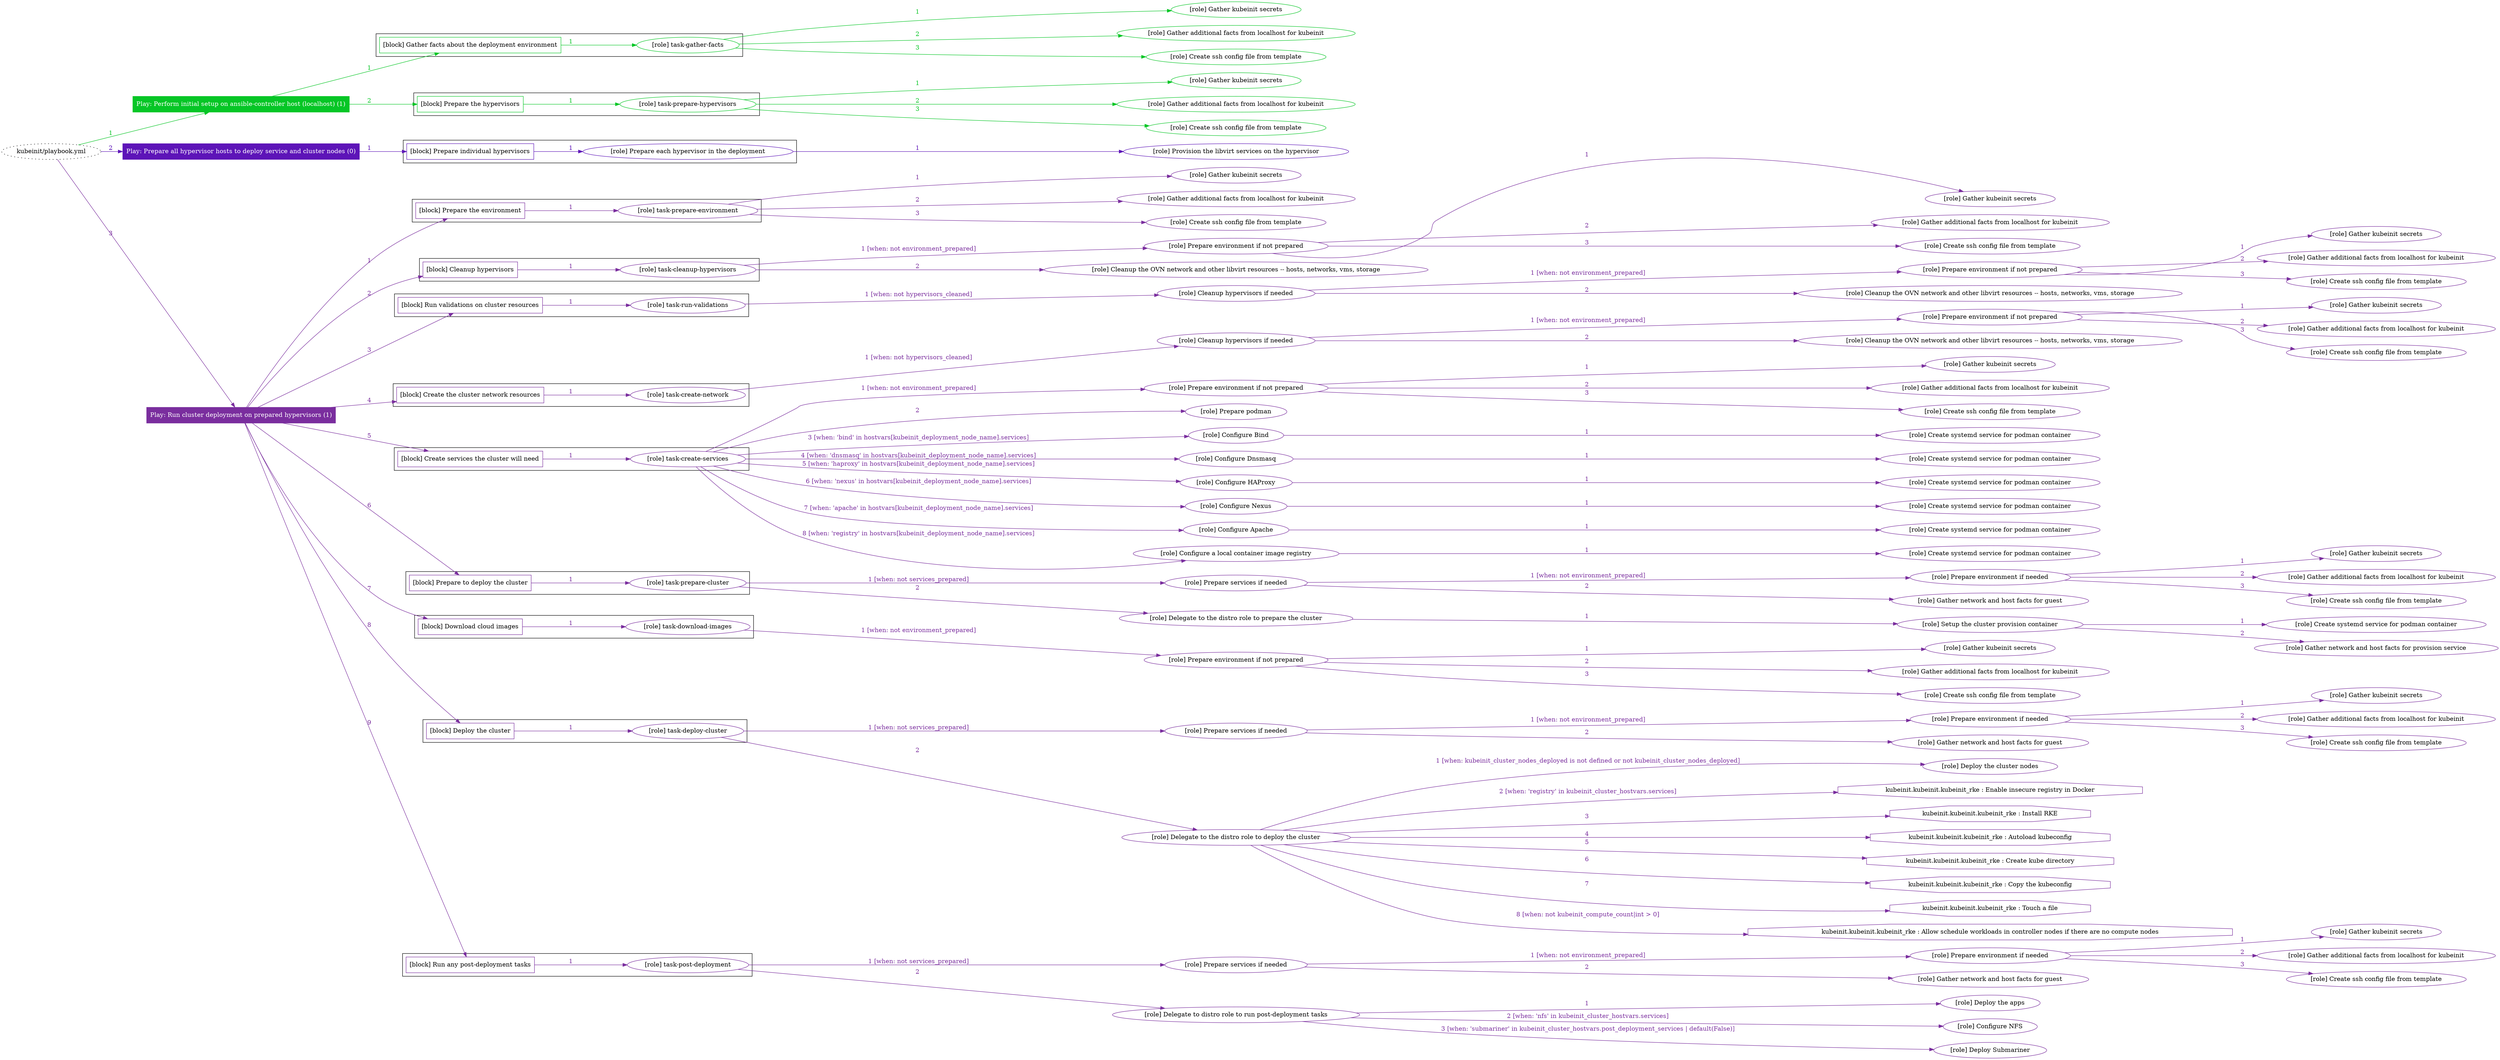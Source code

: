 digraph {
	graph [concentrate=true ordering=in rankdir=LR ratio=fill]
	edge [esep=5 sep=10]
	"kubeinit/playbook.yml" [URL="/home/runner/work/kubeinit/kubeinit/kubeinit/playbook.yml" id=playbook_4de468d5 style=dotted]
	play_92f8bee5 [label="Play: Perform initial setup on ansible-controller host (localhost) (1)" URL="/home/runner/work/kubeinit/kubeinit/kubeinit/playbook.yml" color="#06c626" fontcolor="#ffffff" id=play_92f8bee5 shape=box style=filled tooltip=localhost]
	"kubeinit/playbook.yml" -> play_92f8bee5 [label="1 " color="#06c626" fontcolor="#06c626" id=edge_2c1103b3 labeltooltip="1 " tooltip="1 "]
	subgraph "Gather kubeinit secrets" {
		role_34b5745f [label="[role] Gather kubeinit secrets" URL="/home/runner/.ansible/collections/ansible_collections/kubeinit/kubeinit/roles/kubeinit_prepare/tasks/gather_kubeinit_facts.yml" color="#06c626" id=role_34b5745f tooltip="Gather kubeinit secrets"]
	}
	subgraph "Gather additional facts from localhost for kubeinit" {
		role_4584499a [label="[role] Gather additional facts from localhost for kubeinit" URL="/home/runner/.ansible/collections/ansible_collections/kubeinit/kubeinit/roles/kubeinit_prepare/tasks/gather_kubeinit_facts.yml" color="#06c626" id=role_4584499a tooltip="Gather additional facts from localhost for kubeinit"]
	}
	subgraph "Create ssh config file from template" {
		role_9a0f9b9c [label="[role] Create ssh config file from template" URL="/home/runner/.ansible/collections/ansible_collections/kubeinit/kubeinit/roles/kubeinit_prepare/tasks/gather_kubeinit_facts.yml" color="#06c626" id=role_9a0f9b9c tooltip="Create ssh config file from template"]
	}
	subgraph "task-gather-facts" {
		role_8692eb73 [label="[role] task-gather-facts" URL="/home/runner/work/kubeinit/kubeinit/kubeinit/playbook.yml" color="#06c626" id=role_8692eb73 tooltip="task-gather-facts"]
		role_8692eb73 -> role_34b5745f [label="1 " color="#06c626" fontcolor="#06c626" id=edge_04ab263a labeltooltip="1 " tooltip="1 "]
		role_8692eb73 -> role_4584499a [label="2 " color="#06c626" fontcolor="#06c626" id=edge_dade18cd labeltooltip="2 " tooltip="2 "]
		role_8692eb73 -> role_9a0f9b9c [label="3 " color="#06c626" fontcolor="#06c626" id=edge_2552b11d labeltooltip="3 " tooltip="3 "]
	}
	subgraph "Gather kubeinit secrets" {
		role_d902948f [label="[role] Gather kubeinit secrets" URL="/home/runner/.ansible/collections/ansible_collections/kubeinit/kubeinit/roles/kubeinit_prepare/tasks/gather_kubeinit_facts.yml" color="#06c626" id=role_d902948f tooltip="Gather kubeinit secrets"]
	}
	subgraph "Gather additional facts from localhost for kubeinit" {
		role_638ceb3e [label="[role] Gather additional facts from localhost for kubeinit" URL="/home/runner/.ansible/collections/ansible_collections/kubeinit/kubeinit/roles/kubeinit_prepare/tasks/gather_kubeinit_facts.yml" color="#06c626" id=role_638ceb3e tooltip="Gather additional facts from localhost for kubeinit"]
	}
	subgraph "Create ssh config file from template" {
		role_068776ad [label="[role] Create ssh config file from template" URL="/home/runner/.ansible/collections/ansible_collections/kubeinit/kubeinit/roles/kubeinit_prepare/tasks/gather_kubeinit_facts.yml" color="#06c626" id=role_068776ad tooltip="Create ssh config file from template"]
	}
	subgraph "task-prepare-hypervisors" {
		role_adaa3cde [label="[role] task-prepare-hypervisors" URL="/home/runner/work/kubeinit/kubeinit/kubeinit/playbook.yml" color="#06c626" id=role_adaa3cde tooltip="task-prepare-hypervisors"]
		role_adaa3cde -> role_d902948f [label="1 " color="#06c626" fontcolor="#06c626" id=edge_30b0a122 labeltooltip="1 " tooltip="1 "]
		role_adaa3cde -> role_638ceb3e [label="2 " color="#06c626" fontcolor="#06c626" id=edge_6bf35075 labeltooltip="2 " tooltip="2 "]
		role_adaa3cde -> role_068776ad [label="3 " color="#06c626" fontcolor="#06c626" id=edge_67b8f666 labeltooltip="3 " tooltip="3 "]
	}
	subgraph "Play: Perform initial setup on ansible-controller host (localhost) (1)" {
		play_92f8bee5 -> block_e4c82df3 [label=1 color="#06c626" fontcolor="#06c626" id=edge_a934e269 labeltooltip=1 tooltip=1]
		subgraph cluster_block_e4c82df3 {
			block_e4c82df3 [label="[block] Gather facts about the deployment environment" URL="/home/runner/work/kubeinit/kubeinit/kubeinit/playbook.yml" color="#06c626" id=block_e4c82df3 labeltooltip="Gather facts about the deployment environment" shape=box tooltip="Gather facts about the deployment environment"]
			block_e4c82df3 -> role_8692eb73 [label="1 " color="#06c626" fontcolor="#06c626" id=edge_fc8db4a2 labeltooltip="1 " tooltip="1 "]
		}
		play_92f8bee5 -> block_6f892661 [label=2 color="#06c626" fontcolor="#06c626" id=edge_1ce9bc1b labeltooltip=2 tooltip=2]
		subgraph cluster_block_6f892661 {
			block_6f892661 [label="[block] Prepare the hypervisors" URL="/home/runner/work/kubeinit/kubeinit/kubeinit/playbook.yml" color="#06c626" id=block_6f892661 labeltooltip="Prepare the hypervisors" shape=box tooltip="Prepare the hypervisors"]
			block_6f892661 -> role_adaa3cde [label="1 " color="#06c626" fontcolor="#06c626" id=edge_edea3c65 labeltooltip="1 " tooltip="1 "]
		}
	}
	play_826675e0 [label="Play: Prepare all hypervisor hosts to deploy service and cluster nodes (0)" URL="/home/runner/work/kubeinit/kubeinit/kubeinit/playbook.yml" color="#5d14b8" fontcolor="#ffffff" id=play_826675e0 shape=box style=filled tooltip="Play: Prepare all hypervisor hosts to deploy service and cluster nodes (0)"]
	"kubeinit/playbook.yml" -> play_826675e0 [label="2 " color="#5d14b8" fontcolor="#5d14b8" id=edge_87c350a7 labeltooltip="2 " tooltip="2 "]
	subgraph "Provision the libvirt services on the hypervisor" {
		role_3749201f [label="[role] Provision the libvirt services on the hypervisor" URL="/home/runner/.ansible/collections/ansible_collections/kubeinit/kubeinit/roles/kubeinit_prepare/tasks/prepare_hypervisor.yml" color="#5d14b8" id=role_3749201f tooltip="Provision the libvirt services on the hypervisor"]
	}
	subgraph "Prepare each hypervisor in the deployment" {
		role_baa4390a [label="[role] Prepare each hypervisor in the deployment" URL="/home/runner/work/kubeinit/kubeinit/kubeinit/playbook.yml" color="#5d14b8" id=role_baa4390a tooltip="Prepare each hypervisor in the deployment"]
		role_baa4390a -> role_3749201f [label="1 " color="#5d14b8" fontcolor="#5d14b8" id=edge_373e0a03 labeltooltip="1 " tooltip="1 "]
	}
	subgraph "Play: Prepare all hypervisor hosts to deploy service and cluster nodes (0)" {
		play_826675e0 -> block_6d05c890 [label=1 color="#5d14b8" fontcolor="#5d14b8" id=edge_572a472e labeltooltip=1 tooltip=1]
		subgraph cluster_block_6d05c890 {
			block_6d05c890 [label="[block] Prepare individual hypervisors" URL="/home/runner/work/kubeinit/kubeinit/kubeinit/playbook.yml" color="#5d14b8" id=block_6d05c890 labeltooltip="Prepare individual hypervisors" shape=box tooltip="Prepare individual hypervisors"]
			block_6d05c890 -> role_baa4390a [label="1 " color="#5d14b8" fontcolor="#5d14b8" id=edge_a958d0e2 labeltooltip="1 " tooltip="1 "]
		}
	}
	play_770d513c [label="Play: Run cluster deployment on prepared hypervisors (1)" URL="/home/runner/work/kubeinit/kubeinit/kubeinit/playbook.yml" color="#7a2e9e" fontcolor="#ffffff" id=play_770d513c shape=box style=filled tooltip=localhost]
	"kubeinit/playbook.yml" -> play_770d513c [label="3 " color="#7a2e9e" fontcolor="#7a2e9e" id=edge_d17bc66e labeltooltip="3 " tooltip="3 "]
	subgraph "Gather kubeinit secrets" {
		role_e090181d [label="[role] Gather kubeinit secrets" URL="/home/runner/.ansible/collections/ansible_collections/kubeinit/kubeinit/roles/kubeinit_prepare/tasks/gather_kubeinit_facts.yml" color="#7a2e9e" id=role_e090181d tooltip="Gather kubeinit secrets"]
	}
	subgraph "Gather additional facts from localhost for kubeinit" {
		role_ad968c75 [label="[role] Gather additional facts from localhost for kubeinit" URL="/home/runner/.ansible/collections/ansible_collections/kubeinit/kubeinit/roles/kubeinit_prepare/tasks/gather_kubeinit_facts.yml" color="#7a2e9e" id=role_ad968c75 tooltip="Gather additional facts from localhost for kubeinit"]
	}
	subgraph "Create ssh config file from template" {
		role_66b41763 [label="[role] Create ssh config file from template" URL="/home/runner/.ansible/collections/ansible_collections/kubeinit/kubeinit/roles/kubeinit_prepare/tasks/gather_kubeinit_facts.yml" color="#7a2e9e" id=role_66b41763 tooltip="Create ssh config file from template"]
	}
	subgraph "task-prepare-environment" {
		role_e56a9152 [label="[role] task-prepare-environment" URL="/home/runner/work/kubeinit/kubeinit/kubeinit/playbook.yml" color="#7a2e9e" id=role_e56a9152 tooltip="task-prepare-environment"]
		role_e56a9152 -> role_e090181d [label="1 " color="#7a2e9e" fontcolor="#7a2e9e" id=edge_8ad53786 labeltooltip="1 " tooltip="1 "]
		role_e56a9152 -> role_ad968c75 [label="2 " color="#7a2e9e" fontcolor="#7a2e9e" id=edge_1074ae85 labeltooltip="2 " tooltip="2 "]
		role_e56a9152 -> role_66b41763 [label="3 " color="#7a2e9e" fontcolor="#7a2e9e" id=edge_41bbb99d labeltooltip="3 " tooltip="3 "]
	}
	subgraph "Gather kubeinit secrets" {
		role_039fbfdb [label="[role] Gather kubeinit secrets" URL="/home/runner/.ansible/collections/ansible_collections/kubeinit/kubeinit/roles/kubeinit_prepare/tasks/gather_kubeinit_facts.yml" color="#7a2e9e" id=role_039fbfdb tooltip="Gather kubeinit secrets"]
	}
	subgraph "Gather additional facts from localhost for kubeinit" {
		role_73c9ec42 [label="[role] Gather additional facts from localhost for kubeinit" URL="/home/runner/.ansible/collections/ansible_collections/kubeinit/kubeinit/roles/kubeinit_prepare/tasks/gather_kubeinit_facts.yml" color="#7a2e9e" id=role_73c9ec42 tooltip="Gather additional facts from localhost for kubeinit"]
	}
	subgraph "Create ssh config file from template" {
		role_d1fe3ee1 [label="[role] Create ssh config file from template" URL="/home/runner/.ansible/collections/ansible_collections/kubeinit/kubeinit/roles/kubeinit_prepare/tasks/gather_kubeinit_facts.yml" color="#7a2e9e" id=role_d1fe3ee1 tooltip="Create ssh config file from template"]
	}
	subgraph "Prepare environment if not prepared" {
		role_c3c17d24 [label="[role] Prepare environment if not prepared" URL="/home/runner/.ansible/collections/ansible_collections/kubeinit/kubeinit/roles/kubeinit_prepare/tasks/cleanup_hypervisors.yml" color="#7a2e9e" id=role_c3c17d24 tooltip="Prepare environment if not prepared"]
		role_c3c17d24 -> role_039fbfdb [label="1 " color="#7a2e9e" fontcolor="#7a2e9e" id=edge_8ed35135 labeltooltip="1 " tooltip="1 "]
		role_c3c17d24 -> role_73c9ec42 [label="2 " color="#7a2e9e" fontcolor="#7a2e9e" id=edge_3cb43b2b labeltooltip="2 " tooltip="2 "]
		role_c3c17d24 -> role_d1fe3ee1 [label="3 " color="#7a2e9e" fontcolor="#7a2e9e" id=edge_e83b3a72 labeltooltip="3 " tooltip="3 "]
	}
	subgraph "Cleanup the OVN network and other libvirt resources -- hosts, networks, vms, storage" {
		role_20181afb [label="[role] Cleanup the OVN network and other libvirt resources -- hosts, networks, vms, storage" URL="/home/runner/.ansible/collections/ansible_collections/kubeinit/kubeinit/roles/kubeinit_prepare/tasks/cleanup_hypervisors.yml" color="#7a2e9e" id=role_20181afb tooltip="Cleanup the OVN network and other libvirt resources -- hosts, networks, vms, storage"]
	}
	subgraph "task-cleanup-hypervisors" {
		role_bbd01126 [label="[role] task-cleanup-hypervisors" URL="/home/runner/work/kubeinit/kubeinit/kubeinit/playbook.yml" color="#7a2e9e" id=role_bbd01126 tooltip="task-cleanup-hypervisors"]
		role_bbd01126 -> role_c3c17d24 [label="1 [when: not environment_prepared]" color="#7a2e9e" fontcolor="#7a2e9e" id=edge_1426f0e7 labeltooltip="1 [when: not environment_prepared]" tooltip="1 [when: not environment_prepared]"]
		role_bbd01126 -> role_20181afb [label="2 " color="#7a2e9e" fontcolor="#7a2e9e" id=edge_d90fa0d6 labeltooltip="2 " tooltip="2 "]
	}
	subgraph "Gather kubeinit secrets" {
		role_427bae49 [label="[role] Gather kubeinit secrets" URL="/home/runner/.ansible/collections/ansible_collections/kubeinit/kubeinit/roles/kubeinit_prepare/tasks/gather_kubeinit_facts.yml" color="#7a2e9e" id=role_427bae49 tooltip="Gather kubeinit secrets"]
	}
	subgraph "Gather additional facts from localhost for kubeinit" {
		role_47334591 [label="[role] Gather additional facts from localhost for kubeinit" URL="/home/runner/.ansible/collections/ansible_collections/kubeinit/kubeinit/roles/kubeinit_prepare/tasks/gather_kubeinit_facts.yml" color="#7a2e9e" id=role_47334591 tooltip="Gather additional facts from localhost for kubeinit"]
	}
	subgraph "Create ssh config file from template" {
		role_8e280d74 [label="[role] Create ssh config file from template" URL="/home/runner/.ansible/collections/ansible_collections/kubeinit/kubeinit/roles/kubeinit_prepare/tasks/gather_kubeinit_facts.yml" color="#7a2e9e" id=role_8e280d74 tooltip="Create ssh config file from template"]
	}
	subgraph "Prepare environment if not prepared" {
		role_edd190f3 [label="[role] Prepare environment if not prepared" URL="/home/runner/.ansible/collections/ansible_collections/kubeinit/kubeinit/roles/kubeinit_prepare/tasks/cleanup_hypervisors.yml" color="#7a2e9e" id=role_edd190f3 tooltip="Prepare environment if not prepared"]
		role_edd190f3 -> role_427bae49 [label="1 " color="#7a2e9e" fontcolor="#7a2e9e" id=edge_3c467ac5 labeltooltip="1 " tooltip="1 "]
		role_edd190f3 -> role_47334591 [label="2 " color="#7a2e9e" fontcolor="#7a2e9e" id=edge_33a3aff3 labeltooltip="2 " tooltip="2 "]
		role_edd190f3 -> role_8e280d74 [label="3 " color="#7a2e9e" fontcolor="#7a2e9e" id=edge_65f03d6f labeltooltip="3 " tooltip="3 "]
	}
	subgraph "Cleanup the OVN network and other libvirt resources -- hosts, networks, vms, storage" {
		role_12770d93 [label="[role] Cleanup the OVN network and other libvirt resources -- hosts, networks, vms, storage" URL="/home/runner/.ansible/collections/ansible_collections/kubeinit/kubeinit/roles/kubeinit_prepare/tasks/cleanup_hypervisors.yml" color="#7a2e9e" id=role_12770d93 tooltip="Cleanup the OVN network and other libvirt resources -- hosts, networks, vms, storage"]
	}
	subgraph "Cleanup hypervisors if needed" {
		role_d346aa86 [label="[role] Cleanup hypervisors if needed" URL="/home/runner/.ansible/collections/ansible_collections/kubeinit/kubeinit/roles/kubeinit_validations/tasks/main.yml" color="#7a2e9e" id=role_d346aa86 tooltip="Cleanup hypervisors if needed"]
		role_d346aa86 -> role_edd190f3 [label="1 [when: not environment_prepared]" color="#7a2e9e" fontcolor="#7a2e9e" id=edge_e4415467 labeltooltip="1 [when: not environment_prepared]" tooltip="1 [when: not environment_prepared]"]
		role_d346aa86 -> role_12770d93 [label="2 " color="#7a2e9e" fontcolor="#7a2e9e" id=edge_0aed94b3 labeltooltip="2 " tooltip="2 "]
	}
	subgraph "task-run-validations" {
		role_347a7b5a [label="[role] task-run-validations" URL="/home/runner/work/kubeinit/kubeinit/kubeinit/playbook.yml" color="#7a2e9e" id=role_347a7b5a tooltip="task-run-validations"]
		role_347a7b5a -> role_d346aa86 [label="1 [when: not hypervisors_cleaned]" color="#7a2e9e" fontcolor="#7a2e9e" id=edge_b031a0c5 labeltooltip="1 [when: not hypervisors_cleaned]" tooltip="1 [when: not hypervisors_cleaned]"]
	}
	subgraph "Gather kubeinit secrets" {
		role_b4d832c9 [label="[role] Gather kubeinit secrets" URL="/home/runner/.ansible/collections/ansible_collections/kubeinit/kubeinit/roles/kubeinit_prepare/tasks/gather_kubeinit_facts.yml" color="#7a2e9e" id=role_b4d832c9 tooltip="Gather kubeinit secrets"]
	}
	subgraph "Gather additional facts from localhost for kubeinit" {
		role_15379cd9 [label="[role] Gather additional facts from localhost for kubeinit" URL="/home/runner/.ansible/collections/ansible_collections/kubeinit/kubeinit/roles/kubeinit_prepare/tasks/gather_kubeinit_facts.yml" color="#7a2e9e" id=role_15379cd9 tooltip="Gather additional facts from localhost for kubeinit"]
	}
	subgraph "Create ssh config file from template" {
		role_0e607541 [label="[role] Create ssh config file from template" URL="/home/runner/.ansible/collections/ansible_collections/kubeinit/kubeinit/roles/kubeinit_prepare/tasks/gather_kubeinit_facts.yml" color="#7a2e9e" id=role_0e607541 tooltip="Create ssh config file from template"]
	}
	subgraph "Prepare environment if not prepared" {
		role_fe470038 [label="[role] Prepare environment if not prepared" URL="/home/runner/.ansible/collections/ansible_collections/kubeinit/kubeinit/roles/kubeinit_prepare/tasks/cleanup_hypervisors.yml" color="#7a2e9e" id=role_fe470038 tooltip="Prepare environment if not prepared"]
		role_fe470038 -> role_b4d832c9 [label="1 " color="#7a2e9e" fontcolor="#7a2e9e" id=edge_94376184 labeltooltip="1 " tooltip="1 "]
		role_fe470038 -> role_15379cd9 [label="2 " color="#7a2e9e" fontcolor="#7a2e9e" id=edge_e98c107b labeltooltip="2 " tooltip="2 "]
		role_fe470038 -> role_0e607541 [label="3 " color="#7a2e9e" fontcolor="#7a2e9e" id=edge_2fe286ad labeltooltip="3 " tooltip="3 "]
	}
	subgraph "Cleanup the OVN network and other libvirt resources -- hosts, networks, vms, storage" {
		role_6d60f5f1 [label="[role] Cleanup the OVN network and other libvirt resources -- hosts, networks, vms, storage" URL="/home/runner/.ansible/collections/ansible_collections/kubeinit/kubeinit/roles/kubeinit_prepare/tasks/cleanup_hypervisors.yml" color="#7a2e9e" id=role_6d60f5f1 tooltip="Cleanup the OVN network and other libvirt resources -- hosts, networks, vms, storage"]
	}
	subgraph "Cleanup hypervisors if needed" {
		role_74b63947 [label="[role] Cleanup hypervisors if needed" URL="/home/runner/.ansible/collections/ansible_collections/kubeinit/kubeinit/roles/kubeinit_libvirt/tasks/create_network.yml" color="#7a2e9e" id=role_74b63947 tooltip="Cleanup hypervisors if needed"]
		role_74b63947 -> role_fe470038 [label="1 [when: not environment_prepared]" color="#7a2e9e" fontcolor="#7a2e9e" id=edge_d0268be1 labeltooltip="1 [when: not environment_prepared]" tooltip="1 [when: not environment_prepared]"]
		role_74b63947 -> role_6d60f5f1 [label="2 " color="#7a2e9e" fontcolor="#7a2e9e" id=edge_8fa75d8a labeltooltip="2 " tooltip="2 "]
	}
	subgraph "task-create-network" {
		role_f4f65e05 [label="[role] task-create-network" URL="/home/runner/work/kubeinit/kubeinit/kubeinit/playbook.yml" color="#7a2e9e" id=role_f4f65e05 tooltip="task-create-network"]
		role_f4f65e05 -> role_74b63947 [label="1 [when: not hypervisors_cleaned]" color="#7a2e9e" fontcolor="#7a2e9e" id=edge_3b5268f4 labeltooltip="1 [when: not hypervisors_cleaned]" tooltip="1 [when: not hypervisors_cleaned]"]
	}
	subgraph "Gather kubeinit secrets" {
		role_642754fe [label="[role] Gather kubeinit secrets" URL="/home/runner/.ansible/collections/ansible_collections/kubeinit/kubeinit/roles/kubeinit_prepare/tasks/gather_kubeinit_facts.yml" color="#7a2e9e" id=role_642754fe tooltip="Gather kubeinit secrets"]
	}
	subgraph "Gather additional facts from localhost for kubeinit" {
		role_9f00a7c0 [label="[role] Gather additional facts from localhost for kubeinit" URL="/home/runner/.ansible/collections/ansible_collections/kubeinit/kubeinit/roles/kubeinit_prepare/tasks/gather_kubeinit_facts.yml" color="#7a2e9e" id=role_9f00a7c0 tooltip="Gather additional facts from localhost for kubeinit"]
	}
	subgraph "Create ssh config file from template" {
		role_40b78ded [label="[role] Create ssh config file from template" URL="/home/runner/.ansible/collections/ansible_collections/kubeinit/kubeinit/roles/kubeinit_prepare/tasks/gather_kubeinit_facts.yml" color="#7a2e9e" id=role_40b78ded tooltip="Create ssh config file from template"]
	}
	subgraph "Prepare environment if not prepared" {
		role_216fb018 [label="[role] Prepare environment if not prepared" URL="/home/runner/.ansible/collections/ansible_collections/kubeinit/kubeinit/roles/kubeinit_services/tasks/main.yml" color="#7a2e9e" id=role_216fb018 tooltip="Prepare environment if not prepared"]
		role_216fb018 -> role_642754fe [label="1 " color="#7a2e9e" fontcolor="#7a2e9e" id=edge_3958134b labeltooltip="1 " tooltip="1 "]
		role_216fb018 -> role_9f00a7c0 [label="2 " color="#7a2e9e" fontcolor="#7a2e9e" id=edge_673c8f5c labeltooltip="2 " tooltip="2 "]
		role_216fb018 -> role_40b78ded [label="3 " color="#7a2e9e" fontcolor="#7a2e9e" id=edge_22a4f233 labeltooltip="3 " tooltip="3 "]
	}
	subgraph "Prepare podman" {
		role_47004b14 [label="[role] Prepare podman" URL="/home/runner/.ansible/collections/ansible_collections/kubeinit/kubeinit/roles/kubeinit_services/tasks/00_create_service_pod.yml" color="#7a2e9e" id=role_47004b14 tooltip="Prepare podman"]
	}
	subgraph "Create systemd service for podman container" {
		role_4a0acca2 [label="[role] Create systemd service for podman container" URL="/home/runner/.ansible/collections/ansible_collections/kubeinit/kubeinit/roles/kubeinit_bind/tasks/main.yml" color="#7a2e9e" id=role_4a0acca2 tooltip="Create systemd service for podman container"]
	}
	subgraph "Configure Bind" {
		role_3895745a [label="[role] Configure Bind" URL="/home/runner/.ansible/collections/ansible_collections/kubeinit/kubeinit/roles/kubeinit_services/tasks/start_services_containers.yml" color="#7a2e9e" id=role_3895745a tooltip="Configure Bind"]
		role_3895745a -> role_4a0acca2 [label="1 " color="#7a2e9e" fontcolor="#7a2e9e" id=edge_c78de963 labeltooltip="1 " tooltip="1 "]
	}
	subgraph "Create systemd service for podman container" {
		role_2943a65b [label="[role] Create systemd service for podman container" URL="/home/runner/.ansible/collections/ansible_collections/kubeinit/kubeinit/roles/kubeinit_dnsmasq/tasks/main.yml" color="#7a2e9e" id=role_2943a65b tooltip="Create systemd service for podman container"]
	}
	subgraph "Configure Dnsmasq" {
		role_c9824752 [label="[role] Configure Dnsmasq" URL="/home/runner/.ansible/collections/ansible_collections/kubeinit/kubeinit/roles/kubeinit_services/tasks/start_services_containers.yml" color="#7a2e9e" id=role_c9824752 tooltip="Configure Dnsmasq"]
		role_c9824752 -> role_2943a65b [label="1 " color="#7a2e9e" fontcolor="#7a2e9e" id=edge_2d7b151a labeltooltip="1 " tooltip="1 "]
	}
	subgraph "Create systemd service for podman container" {
		role_0e66886b [label="[role] Create systemd service for podman container" URL="/home/runner/.ansible/collections/ansible_collections/kubeinit/kubeinit/roles/kubeinit_haproxy/tasks/main.yml" color="#7a2e9e" id=role_0e66886b tooltip="Create systemd service for podman container"]
	}
	subgraph "Configure HAProxy" {
		role_acfaa3ba [label="[role] Configure HAProxy" URL="/home/runner/.ansible/collections/ansible_collections/kubeinit/kubeinit/roles/kubeinit_services/tasks/start_services_containers.yml" color="#7a2e9e" id=role_acfaa3ba tooltip="Configure HAProxy"]
		role_acfaa3ba -> role_0e66886b [label="1 " color="#7a2e9e" fontcolor="#7a2e9e" id=edge_5e1edfd1 labeltooltip="1 " tooltip="1 "]
	}
	subgraph "Create systemd service for podman container" {
		role_94b753b1 [label="[role] Create systemd service for podman container" URL="/home/runner/.ansible/collections/ansible_collections/kubeinit/kubeinit/roles/kubeinit_nexus/tasks/main.yml" color="#7a2e9e" id=role_94b753b1 tooltip="Create systemd service for podman container"]
	}
	subgraph "Configure Nexus" {
		role_d59d9958 [label="[role] Configure Nexus" URL="/home/runner/.ansible/collections/ansible_collections/kubeinit/kubeinit/roles/kubeinit_services/tasks/start_services_containers.yml" color="#7a2e9e" id=role_d59d9958 tooltip="Configure Nexus"]
		role_d59d9958 -> role_94b753b1 [label="1 " color="#7a2e9e" fontcolor="#7a2e9e" id=edge_be67bd53 labeltooltip="1 " tooltip="1 "]
	}
	subgraph "Create systemd service for podman container" {
		role_31b1102b [label="[role] Create systemd service for podman container" URL="/home/runner/.ansible/collections/ansible_collections/kubeinit/kubeinit/roles/kubeinit_apache/tasks/main.yml" color="#7a2e9e" id=role_31b1102b tooltip="Create systemd service for podman container"]
	}
	subgraph "Configure Apache" {
		role_5b393de3 [label="[role] Configure Apache" URL="/home/runner/.ansible/collections/ansible_collections/kubeinit/kubeinit/roles/kubeinit_services/tasks/start_services_containers.yml" color="#7a2e9e" id=role_5b393de3 tooltip="Configure Apache"]
		role_5b393de3 -> role_31b1102b [label="1 " color="#7a2e9e" fontcolor="#7a2e9e" id=edge_1fdc8ff7 labeltooltip="1 " tooltip="1 "]
	}
	subgraph "Create systemd service for podman container" {
		role_720d3cf6 [label="[role] Create systemd service for podman container" URL="/home/runner/.ansible/collections/ansible_collections/kubeinit/kubeinit/roles/kubeinit_registry/tasks/main.yml" color="#7a2e9e" id=role_720d3cf6 tooltip="Create systemd service for podman container"]
	}
	subgraph "Configure a local container image registry" {
		role_1a50cdea [label="[role] Configure a local container image registry" URL="/home/runner/.ansible/collections/ansible_collections/kubeinit/kubeinit/roles/kubeinit_services/tasks/start_services_containers.yml" color="#7a2e9e" id=role_1a50cdea tooltip="Configure a local container image registry"]
		role_1a50cdea -> role_720d3cf6 [label="1 " color="#7a2e9e" fontcolor="#7a2e9e" id=edge_08b39803 labeltooltip="1 " tooltip="1 "]
	}
	subgraph "task-create-services" {
		role_00c0797c [label="[role] task-create-services" URL="/home/runner/work/kubeinit/kubeinit/kubeinit/playbook.yml" color="#7a2e9e" id=role_00c0797c tooltip="task-create-services"]
		role_00c0797c -> role_216fb018 [label="1 [when: not environment_prepared]" color="#7a2e9e" fontcolor="#7a2e9e" id=edge_c7f62a06 labeltooltip="1 [when: not environment_prepared]" tooltip="1 [when: not environment_prepared]"]
		role_00c0797c -> role_47004b14 [label="2 " color="#7a2e9e" fontcolor="#7a2e9e" id=edge_0b2bf950 labeltooltip="2 " tooltip="2 "]
		role_00c0797c -> role_3895745a [label="3 [when: 'bind' in hostvars[kubeinit_deployment_node_name].services]" color="#7a2e9e" fontcolor="#7a2e9e" id=edge_e6741696 labeltooltip="3 [when: 'bind' in hostvars[kubeinit_deployment_node_name].services]" tooltip="3 [when: 'bind' in hostvars[kubeinit_deployment_node_name].services]"]
		role_00c0797c -> role_c9824752 [label="4 [when: 'dnsmasq' in hostvars[kubeinit_deployment_node_name].services]" color="#7a2e9e" fontcolor="#7a2e9e" id=edge_598a08bb labeltooltip="4 [when: 'dnsmasq' in hostvars[kubeinit_deployment_node_name].services]" tooltip="4 [when: 'dnsmasq' in hostvars[kubeinit_deployment_node_name].services]"]
		role_00c0797c -> role_acfaa3ba [label="5 [when: 'haproxy' in hostvars[kubeinit_deployment_node_name].services]" color="#7a2e9e" fontcolor="#7a2e9e" id=edge_d0b58874 labeltooltip="5 [when: 'haproxy' in hostvars[kubeinit_deployment_node_name].services]" tooltip="5 [when: 'haproxy' in hostvars[kubeinit_deployment_node_name].services]"]
		role_00c0797c -> role_d59d9958 [label="6 [when: 'nexus' in hostvars[kubeinit_deployment_node_name].services]" color="#7a2e9e" fontcolor="#7a2e9e" id=edge_cccdc4f2 labeltooltip="6 [when: 'nexus' in hostvars[kubeinit_deployment_node_name].services]" tooltip="6 [when: 'nexus' in hostvars[kubeinit_deployment_node_name].services]"]
		role_00c0797c -> role_5b393de3 [label="7 [when: 'apache' in hostvars[kubeinit_deployment_node_name].services]" color="#7a2e9e" fontcolor="#7a2e9e" id=edge_b0b195ce labeltooltip="7 [when: 'apache' in hostvars[kubeinit_deployment_node_name].services]" tooltip="7 [when: 'apache' in hostvars[kubeinit_deployment_node_name].services]"]
		role_00c0797c -> role_1a50cdea [label="8 [when: 'registry' in hostvars[kubeinit_deployment_node_name].services]" color="#7a2e9e" fontcolor="#7a2e9e" id=edge_eb1bf44a labeltooltip="8 [when: 'registry' in hostvars[kubeinit_deployment_node_name].services]" tooltip="8 [when: 'registry' in hostvars[kubeinit_deployment_node_name].services]"]
	}
	subgraph "Gather kubeinit secrets" {
		role_44af342b [label="[role] Gather kubeinit secrets" URL="/home/runner/.ansible/collections/ansible_collections/kubeinit/kubeinit/roles/kubeinit_prepare/tasks/gather_kubeinit_facts.yml" color="#7a2e9e" id=role_44af342b tooltip="Gather kubeinit secrets"]
	}
	subgraph "Gather additional facts from localhost for kubeinit" {
		role_8663ba17 [label="[role] Gather additional facts from localhost for kubeinit" URL="/home/runner/.ansible/collections/ansible_collections/kubeinit/kubeinit/roles/kubeinit_prepare/tasks/gather_kubeinit_facts.yml" color="#7a2e9e" id=role_8663ba17 tooltip="Gather additional facts from localhost for kubeinit"]
	}
	subgraph "Create ssh config file from template" {
		role_c479c252 [label="[role] Create ssh config file from template" URL="/home/runner/.ansible/collections/ansible_collections/kubeinit/kubeinit/roles/kubeinit_prepare/tasks/gather_kubeinit_facts.yml" color="#7a2e9e" id=role_c479c252 tooltip="Create ssh config file from template"]
	}
	subgraph "Prepare environment if needed" {
		role_7138e0e6 [label="[role] Prepare environment if needed" URL="/home/runner/.ansible/collections/ansible_collections/kubeinit/kubeinit/roles/kubeinit_services/tasks/prepare_services.yml" color="#7a2e9e" id=role_7138e0e6 tooltip="Prepare environment if needed"]
		role_7138e0e6 -> role_44af342b [label="1 " color="#7a2e9e" fontcolor="#7a2e9e" id=edge_6de785be labeltooltip="1 " tooltip="1 "]
		role_7138e0e6 -> role_8663ba17 [label="2 " color="#7a2e9e" fontcolor="#7a2e9e" id=edge_3383fc1b labeltooltip="2 " tooltip="2 "]
		role_7138e0e6 -> role_c479c252 [label="3 " color="#7a2e9e" fontcolor="#7a2e9e" id=edge_d45547a7 labeltooltip="3 " tooltip="3 "]
	}
	subgraph "Gather network and host facts for guest" {
		role_8ab6ad43 [label="[role] Gather network and host facts for guest" URL="/home/runner/.ansible/collections/ansible_collections/kubeinit/kubeinit/roles/kubeinit_services/tasks/prepare_services.yml" color="#7a2e9e" id=role_8ab6ad43 tooltip="Gather network and host facts for guest"]
	}
	subgraph "Prepare services if needed" {
		role_c1c0f803 [label="[role] Prepare services if needed" URL="/home/runner/.ansible/collections/ansible_collections/kubeinit/kubeinit/roles/kubeinit_prepare/tasks/prepare_cluster.yml" color="#7a2e9e" id=role_c1c0f803 tooltip="Prepare services if needed"]
		role_c1c0f803 -> role_7138e0e6 [label="1 [when: not environment_prepared]" color="#7a2e9e" fontcolor="#7a2e9e" id=edge_dfa0ccd9 labeltooltip="1 [when: not environment_prepared]" tooltip="1 [when: not environment_prepared]"]
		role_c1c0f803 -> role_8ab6ad43 [label="2 " color="#7a2e9e" fontcolor="#7a2e9e" id=edge_b2d02356 labeltooltip="2 " tooltip="2 "]
	}
	subgraph "Create systemd service for podman container" {
		role_604212b0 [label="[role] Create systemd service for podman container" URL="/home/runner/.ansible/collections/ansible_collections/kubeinit/kubeinit/roles/kubeinit_services/tasks/create_provision_container.yml" color="#7a2e9e" id=role_604212b0 tooltip="Create systemd service for podman container"]
	}
	subgraph "Gather network and host facts for provision service" {
		role_3d8bec1b [label="[role] Gather network and host facts for provision service" URL="/home/runner/.ansible/collections/ansible_collections/kubeinit/kubeinit/roles/kubeinit_services/tasks/create_provision_container.yml" color="#7a2e9e" id=role_3d8bec1b tooltip="Gather network and host facts for provision service"]
	}
	subgraph "Setup the cluster provision container" {
		role_1b51e2a4 [label="[role] Setup the cluster provision container" URL="/home/runner/.ansible/collections/ansible_collections/kubeinit/kubeinit/roles/kubeinit_rke/tasks/prepare_cluster.yml" color="#7a2e9e" id=role_1b51e2a4 tooltip="Setup the cluster provision container"]
		role_1b51e2a4 -> role_604212b0 [label="1 " color="#7a2e9e" fontcolor="#7a2e9e" id=edge_430e59db labeltooltip="1 " tooltip="1 "]
		role_1b51e2a4 -> role_3d8bec1b [label="2 " color="#7a2e9e" fontcolor="#7a2e9e" id=edge_b98873d0 labeltooltip="2 " tooltip="2 "]
	}
	subgraph "Delegate to the distro role to prepare the cluster" {
		role_4a6a419f [label="[role] Delegate to the distro role to prepare the cluster" URL="/home/runner/.ansible/collections/ansible_collections/kubeinit/kubeinit/roles/kubeinit_prepare/tasks/prepare_cluster.yml" color="#7a2e9e" id=role_4a6a419f tooltip="Delegate to the distro role to prepare the cluster"]
		role_4a6a419f -> role_1b51e2a4 [label="1 " color="#7a2e9e" fontcolor="#7a2e9e" id=edge_2e3c9acc labeltooltip="1 " tooltip="1 "]
	}
	subgraph "task-prepare-cluster" {
		role_9c8508a1 [label="[role] task-prepare-cluster" URL="/home/runner/work/kubeinit/kubeinit/kubeinit/playbook.yml" color="#7a2e9e" id=role_9c8508a1 tooltip="task-prepare-cluster"]
		role_9c8508a1 -> role_c1c0f803 [label="1 [when: not services_prepared]" color="#7a2e9e" fontcolor="#7a2e9e" id=edge_ecac9271 labeltooltip="1 [when: not services_prepared]" tooltip="1 [when: not services_prepared]"]
		role_9c8508a1 -> role_4a6a419f [label="2 " color="#7a2e9e" fontcolor="#7a2e9e" id=edge_1cba4c5a labeltooltip="2 " tooltip="2 "]
	}
	subgraph "Gather kubeinit secrets" {
		role_9573c871 [label="[role] Gather kubeinit secrets" URL="/home/runner/.ansible/collections/ansible_collections/kubeinit/kubeinit/roles/kubeinit_prepare/tasks/gather_kubeinit_facts.yml" color="#7a2e9e" id=role_9573c871 tooltip="Gather kubeinit secrets"]
	}
	subgraph "Gather additional facts from localhost for kubeinit" {
		role_7f9e03f6 [label="[role] Gather additional facts from localhost for kubeinit" URL="/home/runner/.ansible/collections/ansible_collections/kubeinit/kubeinit/roles/kubeinit_prepare/tasks/gather_kubeinit_facts.yml" color="#7a2e9e" id=role_7f9e03f6 tooltip="Gather additional facts from localhost for kubeinit"]
	}
	subgraph "Create ssh config file from template" {
		role_ff9ae1dd [label="[role] Create ssh config file from template" URL="/home/runner/.ansible/collections/ansible_collections/kubeinit/kubeinit/roles/kubeinit_prepare/tasks/gather_kubeinit_facts.yml" color="#7a2e9e" id=role_ff9ae1dd tooltip="Create ssh config file from template"]
	}
	subgraph "Prepare environment if not prepared" {
		role_266632a2 [label="[role] Prepare environment if not prepared" URL="/home/runner/.ansible/collections/ansible_collections/kubeinit/kubeinit/roles/kubeinit_libvirt/tasks/download_cloud_images.yml" color="#7a2e9e" id=role_266632a2 tooltip="Prepare environment if not prepared"]
		role_266632a2 -> role_9573c871 [label="1 " color="#7a2e9e" fontcolor="#7a2e9e" id=edge_a713a2f0 labeltooltip="1 " tooltip="1 "]
		role_266632a2 -> role_7f9e03f6 [label="2 " color="#7a2e9e" fontcolor="#7a2e9e" id=edge_c3dc1c5b labeltooltip="2 " tooltip="2 "]
		role_266632a2 -> role_ff9ae1dd [label="3 " color="#7a2e9e" fontcolor="#7a2e9e" id=edge_e3c438d0 labeltooltip="3 " tooltip="3 "]
	}
	subgraph "task-download-images" {
		role_5d454165 [label="[role] task-download-images" URL="/home/runner/work/kubeinit/kubeinit/kubeinit/playbook.yml" color="#7a2e9e" id=role_5d454165 tooltip="task-download-images"]
		role_5d454165 -> role_266632a2 [label="1 [when: not environment_prepared]" color="#7a2e9e" fontcolor="#7a2e9e" id=edge_2bbc8979 labeltooltip="1 [when: not environment_prepared]" tooltip="1 [when: not environment_prepared]"]
	}
	subgraph "Gather kubeinit secrets" {
		role_1e312280 [label="[role] Gather kubeinit secrets" URL="/home/runner/.ansible/collections/ansible_collections/kubeinit/kubeinit/roles/kubeinit_prepare/tasks/gather_kubeinit_facts.yml" color="#7a2e9e" id=role_1e312280 tooltip="Gather kubeinit secrets"]
	}
	subgraph "Gather additional facts from localhost for kubeinit" {
		role_1a88ed31 [label="[role] Gather additional facts from localhost for kubeinit" URL="/home/runner/.ansible/collections/ansible_collections/kubeinit/kubeinit/roles/kubeinit_prepare/tasks/gather_kubeinit_facts.yml" color="#7a2e9e" id=role_1a88ed31 tooltip="Gather additional facts from localhost for kubeinit"]
	}
	subgraph "Create ssh config file from template" {
		role_065c5963 [label="[role] Create ssh config file from template" URL="/home/runner/.ansible/collections/ansible_collections/kubeinit/kubeinit/roles/kubeinit_prepare/tasks/gather_kubeinit_facts.yml" color="#7a2e9e" id=role_065c5963 tooltip="Create ssh config file from template"]
	}
	subgraph "Prepare environment if needed" {
		role_158804aa [label="[role] Prepare environment if needed" URL="/home/runner/.ansible/collections/ansible_collections/kubeinit/kubeinit/roles/kubeinit_services/tasks/prepare_services.yml" color="#7a2e9e" id=role_158804aa tooltip="Prepare environment if needed"]
		role_158804aa -> role_1e312280 [label="1 " color="#7a2e9e" fontcolor="#7a2e9e" id=edge_41a67a4c labeltooltip="1 " tooltip="1 "]
		role_158804aa -> role_1a88ed31 [label="2 " color="#7a2e9e" fontcolor="#7a2e9e" id=edge_af28106b labeltooltip="2 " tooltip="2 "]
		role_158804aa -> role_065c5963 [label="3 " color="#7a2e9e" fontcolor="#7a2e9e" id=edge_b526d513 labeltooltip="3 " tooltip="3 "]
	}
	subgraph "Gather network and host facts for guest" {
		role_61e18375 [label="[role] Gather network and host facts for guest" URL="/home/runner/.ansible/collections/ansible_collections/kubeinit/kubeinit/roles/kubeinit_services/tasks/prepare_services.yml" color="#7a2e9e" id=role_61e18375 tooltip="Gather network and host facts for guest"]
	}
	subgraph "Prepare services if needed" {
		role_80aec27b [label="[role] Prepare services if needed" URL="/home/runner/.ansible/collections/ansible_collections/kubeinit/kubeinit/roles/kubeinit_prepare/tasks/deploy_cluster.yml" color="#7a2e9e" id=role_80aec27b tooltip="Prepare services if needed"]
		role_80aec27b -> role_158804aa [label="1 [when: not environment_prepared]" color="#7a2e9e" fontcolor="#7a2e9e" id=edge_83bf1129 labeltooltip="1 [when: not environment_prepared]" tooltip="1 [when: not environment_prepared]"]
		role_80aec27b -> role_61e18375 [label="2 " color="#7a2e9e" fontcolor="#7a2e9e" id=edge_a14bb420 labeltooltip="2 " tooltip="2 "]
	}
	subgraph "Deploy the cluster nodes" {
		role_3746b2dd [label="[role] Deploy the cluster nodes" URL="/home/runner/.ansible/collections/ansible_collections/kubeinit/kubeinit/roles/kubeinit_rke/tasks/main.yml" color="#7a2e9e" id=role_3746b2dd tooltip="Deploy the cluster nodes"]
	}
	subgraph "Delegate to the distro role to deploy the cluster" {
		role_ad9fd3d2 [label="[role] Delegate to the distro role to deploy the cluster" URL="/home/runner/.ansible/collections/ansible_collections/kubeinit/kubeinit/roles/kubeinit_prepare/tasks/deploy_cluster.yml" color="#7a2e9e" id=role_ad9fd3d2 tooltip="Delegate to the distro role to deploy the cluster"]
		role_ad9fd3d2 -> role_3746b2dd [label="1 [when: kubeinit_cluster_nodes_deployed is not defined or not kubeinit_cluster_nodes_deployed]" color="#7a2e9e" fontcolor="#7a2e9e" id=edge_fc686ec7 labeltooltip="1 [when: kubeinit_cluster_nodes_deployed is not defined or not kubeinit_cluster_nodes_deployed]" tooltip="1 [when: kubeinit_cluster_nodes_deployed is not defined or not kubeinit_cluster_nodes_deployed]"]
		task_302d3c8b [label="kubeinit.kubeinit.kubeinit_rke : Enable insecure registry in Docker" URL="/home/runner/.ansible/collections/ansible_collections/kubeinit/kubeinit/roles/kubeinit_rke/tasks/main.yml" color="#7a2e9e" id=task_302d3c8b shape=octagon tooltip="kubeinit.kubeinit.kubeinit_rke : Enable insecure registry in Docker"]
		role_ad9fd3d2 -> task_302d3c8b [label="2 [when: 'registry' in kubeinit_cluster_hostvars.services]" color="#7a2e9e" fontcolor="#7a2e9e" id=edge_4b0dd803 labeltooltip="2 [when: 'registry' in kubeinit_cluster_hostvars.services]" tooltip="2 [when: 'registry' in kubeinit_cluster_hostvars.services]"]
		task_28bd88bc [label="kubeinit.kubeinit.kubeinit_rke : Install RKE" URL="/home/runner/.ansible/collections/ansible_collections/kubeinit/kubeinit/roles/kubeinit_rke/tasks/main.yml" color="#7a2e9e" id=task_28bd88bc shape=octagon tooltip="kubeinit.kubeinit.kubeinit_rke : Install RKE"]
		role_ad9fd3d2 -> task_28bd88bc [label="3 " color="#7a2e9e" fontcolor="#7a2e9e" id=edge_33e7ce2f labeltooltip="3 " tooltip="3 "]
		task_3d246004 [label="kubeinit.kubeinit.kubeinit_rke : Autoload kubeconfig" URL="/home/runner/.ansible/collections/ansible_collections/kubeinit/kubeinit/roles/kubeinit_rke/tasks/main.yml" color="#7a2e9e" id=task_3d246004 shape=octagon tooltip="kubeinit.kubeinit.kubeinit_rke : Autoload kubeconfig"]
		role_ad9fd3d2 -> task_3d246004 [label="4 " color="#7a2e9e" fontcolor="#7a2e9e" id=edge_4e84c97f labeltooltip="4 " tooltip="4 "]
		task_8f08b0e6 [label="kubeinit.kubeinit.kubeinit_rke : Create kube directory" URL="/home/runner/.ansible/collections/ansible_collections/kubeinit/kubeinit/roles/kubeinit_rke/tasks/main.yml" color="#7a2e9e" id=task_8f08b0e6 shape=octagon tooltip="kubeinit.kubeinit.kubeinit_rke : Create kube directory"]
		role_ad9fd3d2 -> task_8f08b0e6 [label="5 " color="#7a2e9e" fontcolor="#7a2e9e" id=edge_41b35796 labeltooltip="5 " tooltip="5 "]
		task_c9e68173 [label="kubeinit.kubeinit.kubeinit_rke : Copy the kubeconfig" URL="/home/runner/.ansible/collections/ansible_collections/kubeinit/kubeinit/roles/kubeinit_rke/tasks/main.yml" color="#7a2e9e" id=task_c9e68173 shape=octagon tooltip="kubeinit.kubeinit.kubeinit_rke : Copy the kubeconfig"]
		role_ad9fd3d2 -> task_c9e68173 [label="6 " color="#7a2e9e" fontcolor="#7a2e9e" id=edge_b3a4ec07 labeltooltip="6 " tooltip="6 "]
		task_a5bcc631 [label="kubeinit.kubeinit.kubeinit_rke : Touch a file" URL="/home/runner/.ansible/collections/ansible_collections/kubeinit/kubeinit/roles/kubeinit_rke/tasks/main.yml" color="#7a2e9e" id=task_a5bcc631 shape=octagon tooltip="kubeinit.kubeinit.kubeinit_rke : Touch a file"]
		role_ad9fd3d2 -> task_a5bcc631 [label="7 " color="#7a2e9e" fontcolor="#7a2e9e" id=edge_5e9225b0 labeltooltip="7 " tooltip="7 "]
		task_0d359889 [label="kubeinit.kubeinit.kubeinit_rke : Allow schedule workloads in controller nodes if there are no compute nodes" URL="/home/runner/.ansible/collections/ansible_collections/kubeinit/kubeinit/roles/kubeinit_rke/tasks/main.yml" color="#7a2e9e" id=task_0d359889 shape=octagon tooltip="kubeinit.kubeinit.kubeinit_rke : Allow schedule workloads in controller nodes if there are no compute nodes"]
		role_ad9fd3d2 -> task_0d359889 [label="8 [when: not kubeinit_compute_count|int > 0]" color="#7a2e9e" fontcolor="#7a2e9e" id=edge_ca3ccb06 labeltooltip="8 [when: not kubeinit_compute_count|int > 0]" tooltip="8 [when: not kubeinit_compute_count|int > 0]"]
	}
	subgraph "task-deploy-cluster" {
		role_79704e84 [label="[role] task-deploy-cluster" URL="/home/runner/work/kubeinit/kubeinit/kubeinit/playbook.yml" color="#7a2e9e" id=role_79704e84 tooltip="task-deploy-cluster"]
		role_79704e84 -> role_80aec27b [label="1 [when: not services_prepared]" color="#7a2e9e" fontcolor="#7a2e9e" id=edge_2c1b2ad3 labeltooltip="1 [when: not services_prepared]" tooltip="1 [when: not services_prepared]"]
		role_79704e84 -> role_ad9fd3d2 [label="2 " color="#7a2e9e" fontcolor="#7a2e9e" id=edge_6ba438e8 labeltooltip="2 " tooltip="2 "]
	}
	subgraph "Gather kubeinit secrets" {
		role_aae28575 [label="[role] Gather kubeinit secrets" URL="/home/runner/.ansible/collections/ansible_collections/kubeinit/kubeinit/roles/kubeinit_prepare/tasks/gather_kubeinit_facts.yml" color="#7a2e9e" id=role_aae28575 tooltip="Gather kubeinit secrets"]
	}
	subgraph "Gather additional facts from localhost for kubeinit" {
		role_b920a518 [label="[role] Gather additional facts from localhost for kubeinit" URL="/home/runner/.ansible/collections/ansible_collections/kubeinit/kubeinit/roles/kubeinit_prepare/tasks/gather_kubeinit_facts.yml" color="#7a2e9e" id=role_b920a518 tooltip="Gather additional facts from localhost for kubeinit"]
	}
	subgraph "Create ssh config file from template" {
		role_29040aa2 [label="[role] Create ssh config file from template" URL="/home/runner/.ansible/collections/ansible_collections/kubeinit/kubeinit/roles/kubeinit_prepare/tasks/gather_kubeinit_facts.yml" color="#7a2e9e" id=role_29040aa2 tooltip="Create ssh config file from template"]
	}
	subgraph "Prepare environment if needed" {
		role_314fd7c6 [label="[role] Prepare environment if needed" URL="/home/runner/.ansible/collections/ansible_collections/kubeinit/kubeinit/roles/kubeinit_services/tasks/prepare_services.yml" color="#7a2e9e" id=role_314fd7c6 tooltip="Prepare environment if needed"]
		role_314fd7c6 -> role_aae28575 [label="1 " color="#7a2e9e" fontcolor="#7a2e9e" id=edge_de156b4f labeltooltip="1 " tooltip="1 "]
		role_314fd7c6 -> role_b920a518 [label="2 " color="#7a2e9e" fontcolor="#7a2e9e" id=edge_ae530ebb labeltooltip="2 " tooltip="2 "]
		role_314fd7c6 -> role_29040aa2 [label="3 " color="#7a2e9e" fontcolor="#7a2e9e" id=edge_c0534a33 labeltooltip="3 " tooltip="3 "]
	}
	subgraph "Gather network and host facts for guest" {
		role_1f7a7d35 [label="[role] Gather network and host facts for guest" URL="/home/runner/.ansible/collections/ansible_collections/kubeinit/kubeinit/roles/kubeinit_services/tasks/prepare_services.yml" color="#7a2e9e" id=role_1f7a7d35 tooltip="Gather network and host facts for guest"]
	}
	subgraph "Prepare services if needed" {
		role_6f4a8bcc [label="[role] Prepare services if needed" URL="/home/runner/.ansible/collections/ansible_collections/kubeinit/kubeinit/roles/kubeinit_prepare/tasks/post_deployment.yml" color="#7a2e9e" id=role_6f4a8bcc tooltip="Prepare services if needed"]
		role_6f4a8bcc -> role_314fd7c6 [label="1 [when: not environment_prepared]" color="#7a2e9e" fontcolor="#7a2e9e" id=edge_34f4de36 labeltooltip="1 [when: not environment_prepared]" tooltip="1 [when: not environment_prepared]"]
		role_6f4a8bcc -> role_1f7a7d35 [label="2 " color="#7a2e9e" fontcolor="#7a2e9e" id=edge_17a2be2d labeltooltip="2 " tooltip="2 "]
	}
	subgraph "Deploy the apps" {
		role_1ebef4a8 [label="[role] Deploy the apps" URL="/home/runner/.ansible/collections/ansible_collections/kubeinit/kubeinit/roles/kubeinit_rke/tasks/post_deployment_tasks.yml" color="#7a2e9e" id=role_1ebef4a8 tooltip="Deploy the apps"]
	}
	subgraph "Configure NFS" {
		role_eafd29d5 [label="[role] Configure NFS" URL="/home/runner/.ansible/collections/ansible_collections/kubeinit/kubeinit/roles/kubeinit_rke/tasks/post_deployment_tasks.yml" color="#7a2e9e" id=role_eafd29d5 tooltip="Configure NFS"]
	}
	subgraph "Deploy Submariner" {
		role_b7f5f81e [label="[role] Deploy Submariner" URL="/home/runner/.ansible/collections/ansible_collections/kubeinit/kubeinit/roles/kubeinit_rke/tasks/post_deployment_tasks.yml" color="#7a2e9e" id=role_b7f5f81e tooltip="Deploy Submariner"]
	}
	subgraph "Delegate to distro role to run post-deployment tasks" {
		role_9fc2f7a6 [label="[role] Delegate to distro role to run post-deployment tasks" URL="/home/runner/.ansible/collections/ansible_collections/kubeinit/kubeinit/roles/kubeinit_prepare/tasks/post_deployment.yml" color="#7a2e9e" id=role_9fc2f7a6 tooltip="Delegate to distro role to run post-deployment tasks"]
		role_9fc2f7a6 -> role_1ebef4a8 [label="1 " color="#7a2e9e" fontcolor="#7a2e9e" id=edge_0302ed70 labeltooltip="1 " tooltip="1 "]
		role_9fc2f7a6 -> role_eafd29d5 [label="2 [when: 'nfs' in kubeinit_cluster_hostvars.services]" color="#7a2e9e" fontcolor="#7a2e9e" id=edge_2167cb94 labeltooltip="2 [when: 'nfs' in kubeinit_cluster_hostvars.services]" tooltip="2 [when: 'nfs' in kubeinit_cluster_hostvars.services]"]
		role_9fc2f7a6 -> role_b7f5f81e [label="3 [when: 'submariner' in kubeinit_cluster_hostvars.post_deployment_services | default(False)]" color="#7a2e9e" fontcolor="#7a2e9e" id=edge_0deba971 labeltooltip="3 [when: 'submariner' in kubeinit_cluster_hostvars.post_deployment_services | default(False)]" tooltip="3 [when: 'submariner' in kubeinit_cluster_hostvars.post_deployment_services | default(False)]"]
	}
	subgraph "task-post-deployment" {
		role_8297344a [label="[role] task-post-deployment" URL="/home/runner/work/kubeinit/kubeinit/kubeinit/playbook.yml" color="#7a2e9e" id=role_8297344a tooltip="task-post-deployment"]
		role_8297344a -> role_6f4a8bcc [label="1 [when: not services_prepared]" color="#7a2e9e" fontcolor="#7a2e9e" id=edge_c3eaa52a labeltooltip="1 [when: not services_prepared]" tooltip="1 [when: not services_prepared]"]
		role_8297344a -> role_9fc2f7a6 [label="2 " color="#7a2e9e" fontcolor="#7a2e9e" id=edge_2b6c6169 labeltooltip="2 " tooltip="2 "]
	}
	subgraph "Play: Run cluster deployment on prepared hypervisors (1)" {
		play_770d513c -> block_4ee2124e [label=1 color="#7a2e9e" fontcolor="#7a2e9e" id=edge_9a730229 labeltooltip=1 tooltip=1]
		subgraph cluster_block_4ee2124e {
			block_4ee2124e [label="[block] Prepare the environment" URL="/home/runner/work/kubeinit/kubeinit/kubeinit/playbook.yml" color="#7a2e9e" id=block_4ee2124e labeltooltip="Prepare the environment" shape=box tooltip="Prepare the environment"]
			block_4ee2124e -> role_e56a9152 [label="1 " color="#7a2e9e" fontcolor="#7a2e9e" id=edge_09ae177e labeltooltip="1 " tooltip="1 "]
		}
		play_770d513c -> block_8927c0c0 [label=2 color="#7a2e9e" fontcolor="#7a2e9e" id=edge_0fe2bfbf labeltooltip=2 tooltip=2]
		subgraph cluster_block_8927c0c0 {
			block_8927c0c0 [label="[block] Cleanup hypervisors" URL="/home/runner/work/kubeinit/kubeinit/kubeinit/playbook.yml" color="#7a2e9e" id=block_8927c0c0 labeltooltip="Cleanup hypervisors" shape=box tooltip="Cleanup hypervisors"]
			block_8927c0c0 -> role_bbd01126 [label="1 " color="#7a2e9e" fontcolor="#7a2e9e" id=edge_ee3817e2 labeltooltip="1 " tooltip="1 "]
		}
		play_770d513c -> block_789168b6 [label=3 color="#7a2e9e" fontcolor="#7a2e9e" id=edge_f74a5abe labeltooltip=3 tooltip=3]
		subgraph cluster_block_789168b6 {
			block_789168b6 [label="[block] Run validations on cluster resources" URL="/home/runner/work/kubeinit/kubeinit/kubeinit/playbook.yml" color="#7a2e9e" id=block_789168b6 labeltooltip="Run validations on cluster resources" shape=box tooltip="Run validations on cluster resources"]
			block_789168b6 -> role_347a7b5a [label="1 " color="#7a2e9e" fontcolor="#7a2e9e" id=edge_83afc50a labeltooltip="1 " tooltip="1 "]
		}
		play_770d513c -> block_ed369a45 [label=4 color="#7a2e9e" fontcolor="#7a2e9e" id=edge_3a4c43cb labeltooltip=4 tooltip=4]
		subgraph cluster_block_ed369a45 {
			block_ed369a45 [label="[block] Create the cluster network resources" URL="/home/runner/work/kubeinit/kubeinit/kubeinit/playbook.yml" color="#7a2e9e" id=block_ed369a45 labeltooltip="Create the cluster network resources" shape=box tooltip="Create the cluster network resources"]
			block_ed369a45 -> role_f4f65e05 [label="1 " color="#7a2e9e" fontcolor="#7a2e9e" id=edge_f69f8fbb labeltooltip="1 " tooltip="1 "]
		}
		play_770d513c -> block_d5a050b3 [label=5 color="#7a2e9e" fontcolor="#7a2e9e" id=edge_639a4635 labeltooltip=5 tooltip=5]
		subgraph cluster_block_d5a050b3 {
			block_d5a050b3 [label="[block] Create services the cluster will need" URL="/home/runner/work/kubeinit/kubeinit/kubeinit/playbook.yml" color="#7a2e9e" id=block_d5a050b3 labeltooltip="Create services the cluster will need" shape=box tooltip="Create services the cluster will need"]
			block_d5a050b3 -> role_00c0797c [label="1 " color="#7a2e9e" fontcolor="#7a2e9e" id=edge_b2c9fc34 labeltooltip="1 " tooltip="1 "]
		}
		play_770d513c -> block_4ffca537 [label=6 color="#7a2e9e" fontcolor="#7a2e9e" id=edge_1f5922f3 labeltooltip=6 tooltip=6]
		subgraph cluster_block_4ffca537 {
			block_4ffca537 [label="[block] Prepare to deploy the cluster" URL="/home/runner/work/kubeinit/kubeinit/kubeinit/playbook.yml" color="#7a2e9e" id=block_4ffca537 labeltooltip="Prepare to deploy the cluster" shape=box tooltip="Prepare to deploy the cluster"]
			block_4ffca537 -> role_9c8508a1 [label="1 " color="#7a2e9e" fontcolor="#7a2e9e" id=edge_76135dba labeltooltip="1 " tooltip="1 "]
		}
		play_770d513c -> block_47dab676 [label=7 color="#7a2e9e" fontcolor="#7a2e9e" id=edge_4098fb7e labeltooltip=7 tooltip=7]
		subgraph cluster_block_47dab676 {
			block_47dab676 [label="[block] Download cloud images" URL="/home/runner/work/kubeinit/kubeinit/kubeinit/playbook.yml" color="#7a2e9e" id=block_47dab676 labeltooltip="Download cloud images" shape=box tooltip="Download cloud images"]
			block_47dab676 -> role_5d454165 [label="1 " color="#7a2e9e" fontcolor="#7a2e9e" id=edge_0be6fa1a labeltooltip="1 " tooltip="1 "]
		}
		play_770d513c -> block_43ed742e [label=8 color="#7a2e9e" fontcolor="#7a2e9e" id=edge_279a6b35 labeltooltip=8 tooltip=8]
		subgraph cluster_block_43ed742e {
			block_43ed742e [label="[block] Deploy the cluster" URL="/home/runner/work/kubeinit/kubeinit/kubeinit/playbook.yml" color="#7a2e9e" id=block_43ed742e labeltooltip="Deploy the cluster" shape=box tooltip="Deploy the cluster"]
			block_43ed742e -> role_79704e84 [label="1 " color="#7a2e9e" fontcolor="#7a2e9e" id=edge_861c58fb labeltooltip="1 " tooltip="1 "]
		}
		play_770d513c -> block_fb664643 [label=9 color="#7a2e9e" fontcolor="#7a2e9e" id=edge_103ff38d labeltooltip=9 tooltip=9]
		subgraph cluster_block_fb664643 {
			block_fb664643 [label="[block] Run any post-deployment tasks" URL="/home/runner/work/kubeinit/kubeinit/kubeinit/playbook.yml" color="#7a2e9e" id=block_fb664643 labeltooltip="Run any post-deployment tasks" shape=box tooltip="Run any post-deployment tasks"]
			block_fb664643 -> role_8297344a [label="1 " color="#7a2e9e" fontcolor="#7a2e9e" id=edge_b6c1cb4b labeltooltip="1 " tooltip="1 "]
		}
	}
}
